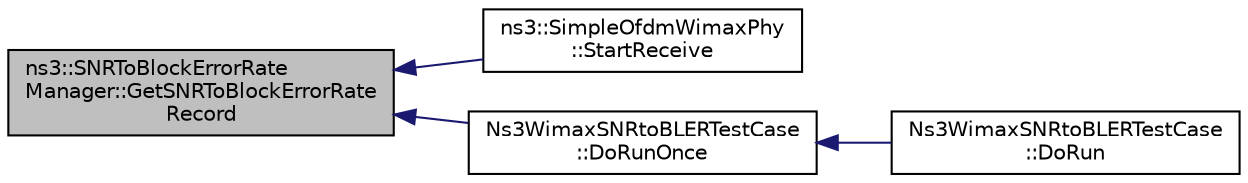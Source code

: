 digraph "ns3::SNRToBlockErrorRateManager::GetSNRToBlockErrorRateRecord"
{
  edge [fontname="Helvetica",fontsize="10",labelfontname="Helvetica",labelfontsize="10"];
  node [fontname="Helvetica",fontsize="10",shape=record];
  rankdir="LR";
  Node1 [label="ns3::SNRToBlockErrorRate\lManager::GetSNRToBlockErrorRate\lRecord",height=0.2,width=0.4,color="black", fillcolor="grey75", style="filled", fontcolor="black"];
  Node1 -> Node2 [dir="back",color="midnightblue",fontsize="10",style="solid"];
  Node2 [label="ns3::SimpleOfdmWimaxPhy\l::StartReceive",height=0.2,width=0.4,color="black", fillcolor="white", style="filled",URL="$d5/dba/classns3_1_1SimpleOfdmWimaxPhy.html#afd0ada1680b119d166fb3cf65d804f13",tooltip="start the reception of a fec block "];
  Node1 -> Node3 [dir="back",color="midnightblue",fontsize="10",style="solid"];
  Node3 [label="Ns3WimaxSNRtoBLERTestCase\l::DoRunOnce",height=0.2,width=0.4,color="black", fillcolor="white", style="filled",URL="$dd/dc9/classNs3WimaxSNRtoBLERTestCase.html#a64943c3525014a282678a8a7186c6273"];
  Node3 -> Node4 [dir="back",color="midnightblue",fontsize="10",style="solid"];
  Node4 [label="Ns3WimaxSNRtoBLERTestCase\l::DoRun",height=0.2,width=0.4,color="black", fillcolor="white", style="filled",URL="$dd/dc9/classNs3WimaxSNRtoBLERTestCase.html#ac9aa61cf78b1f131079090a055b08e66",tooltip="Implementation to actually run this TestCase. "];
}
